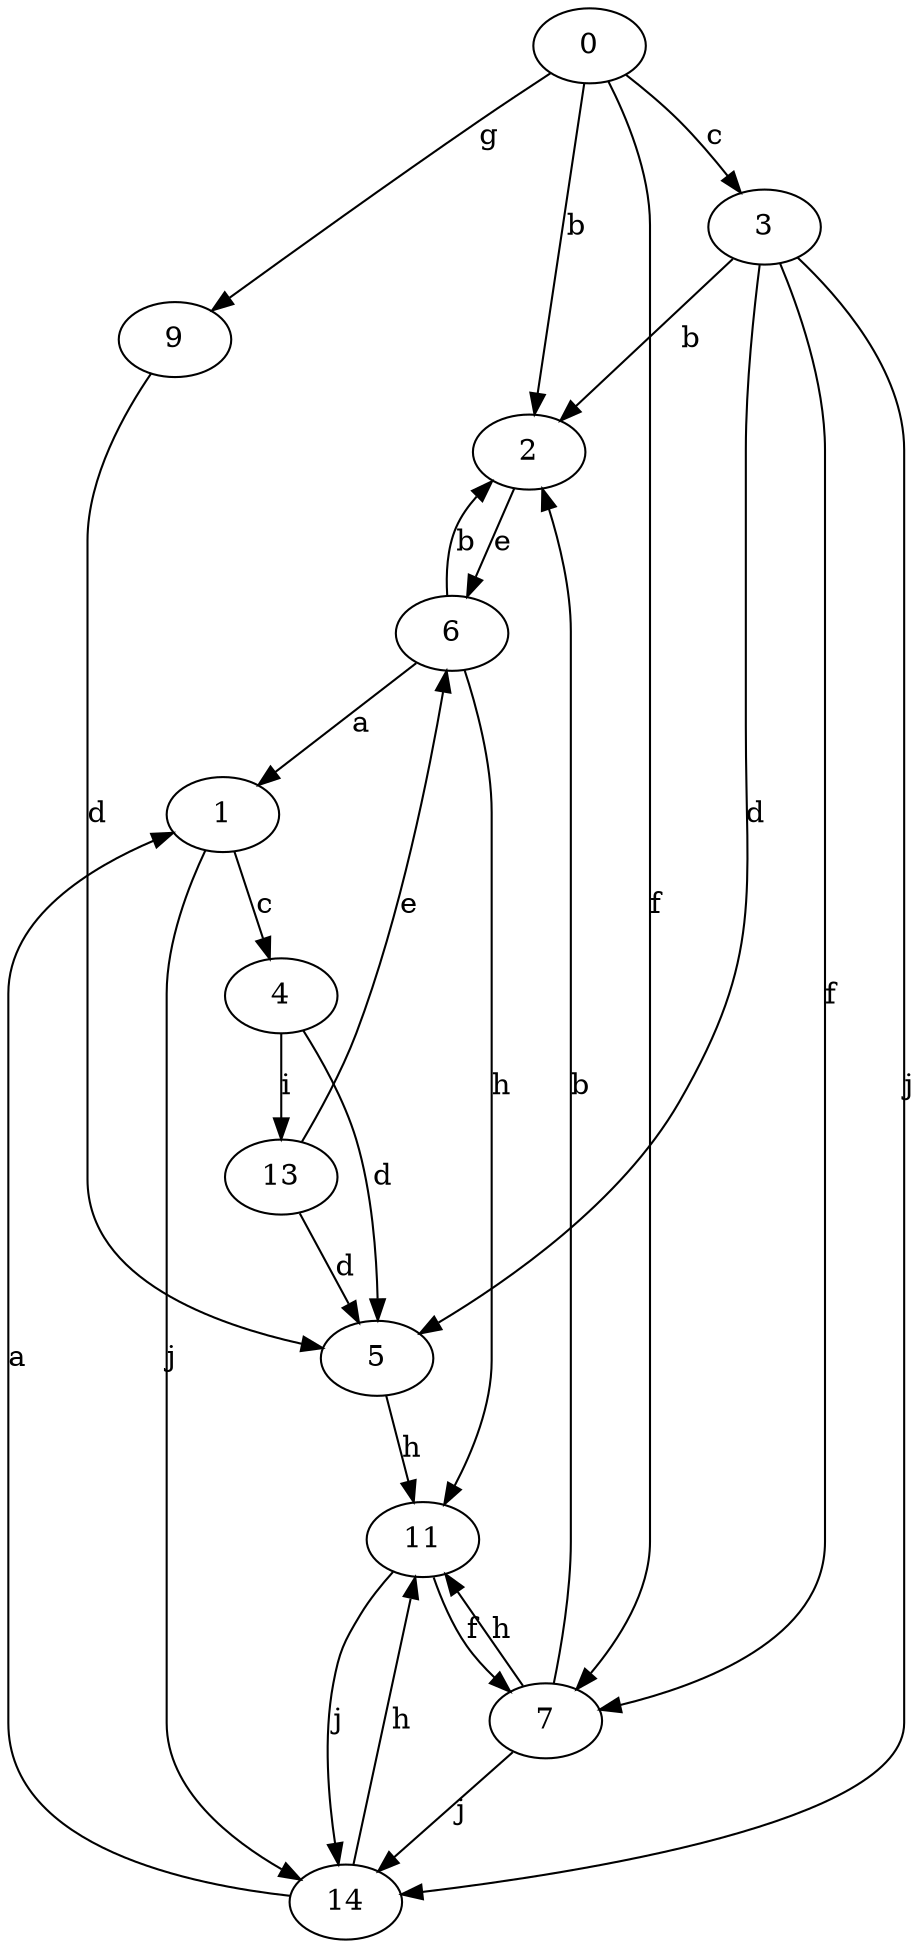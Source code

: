 strict digraph  {
0;
1;
2;
3;
4;
5;
6;
7;
9;
11;
13;
14;
0 -> 2  [label=b];
0 -> 3  [label=c];
0 -> 7  [label=f];
0 -> 9  [label=g];
1 -> 4  [label=c];
1 -> 14  [label=j];
2 -> 6  [label=e];
3 -> 2  [label=b];
3 -> 5  [label=d];
3 -> 7  [label=f];
3 -> 14  [label=j];
4 -> 5  [label=d];
4 -> 13  [label=i];
5 -> 11  [label=h];
6 -> 1  [label=a];
6 -> 2  [label=b];
6 -> 11  [label=h];
7 -> 2  [label=b];
7 -> 11  [label=h];
7 -> 14  [label=j];
9 -> 5  [label=d];
11 -> 7  [label=f];
11 -> 14  [label=j];
13 -> 5  [label=d];
13 -> 6  [label=e];
14 -> 1  [label=a];
14 -> 11  [label=h];
}
